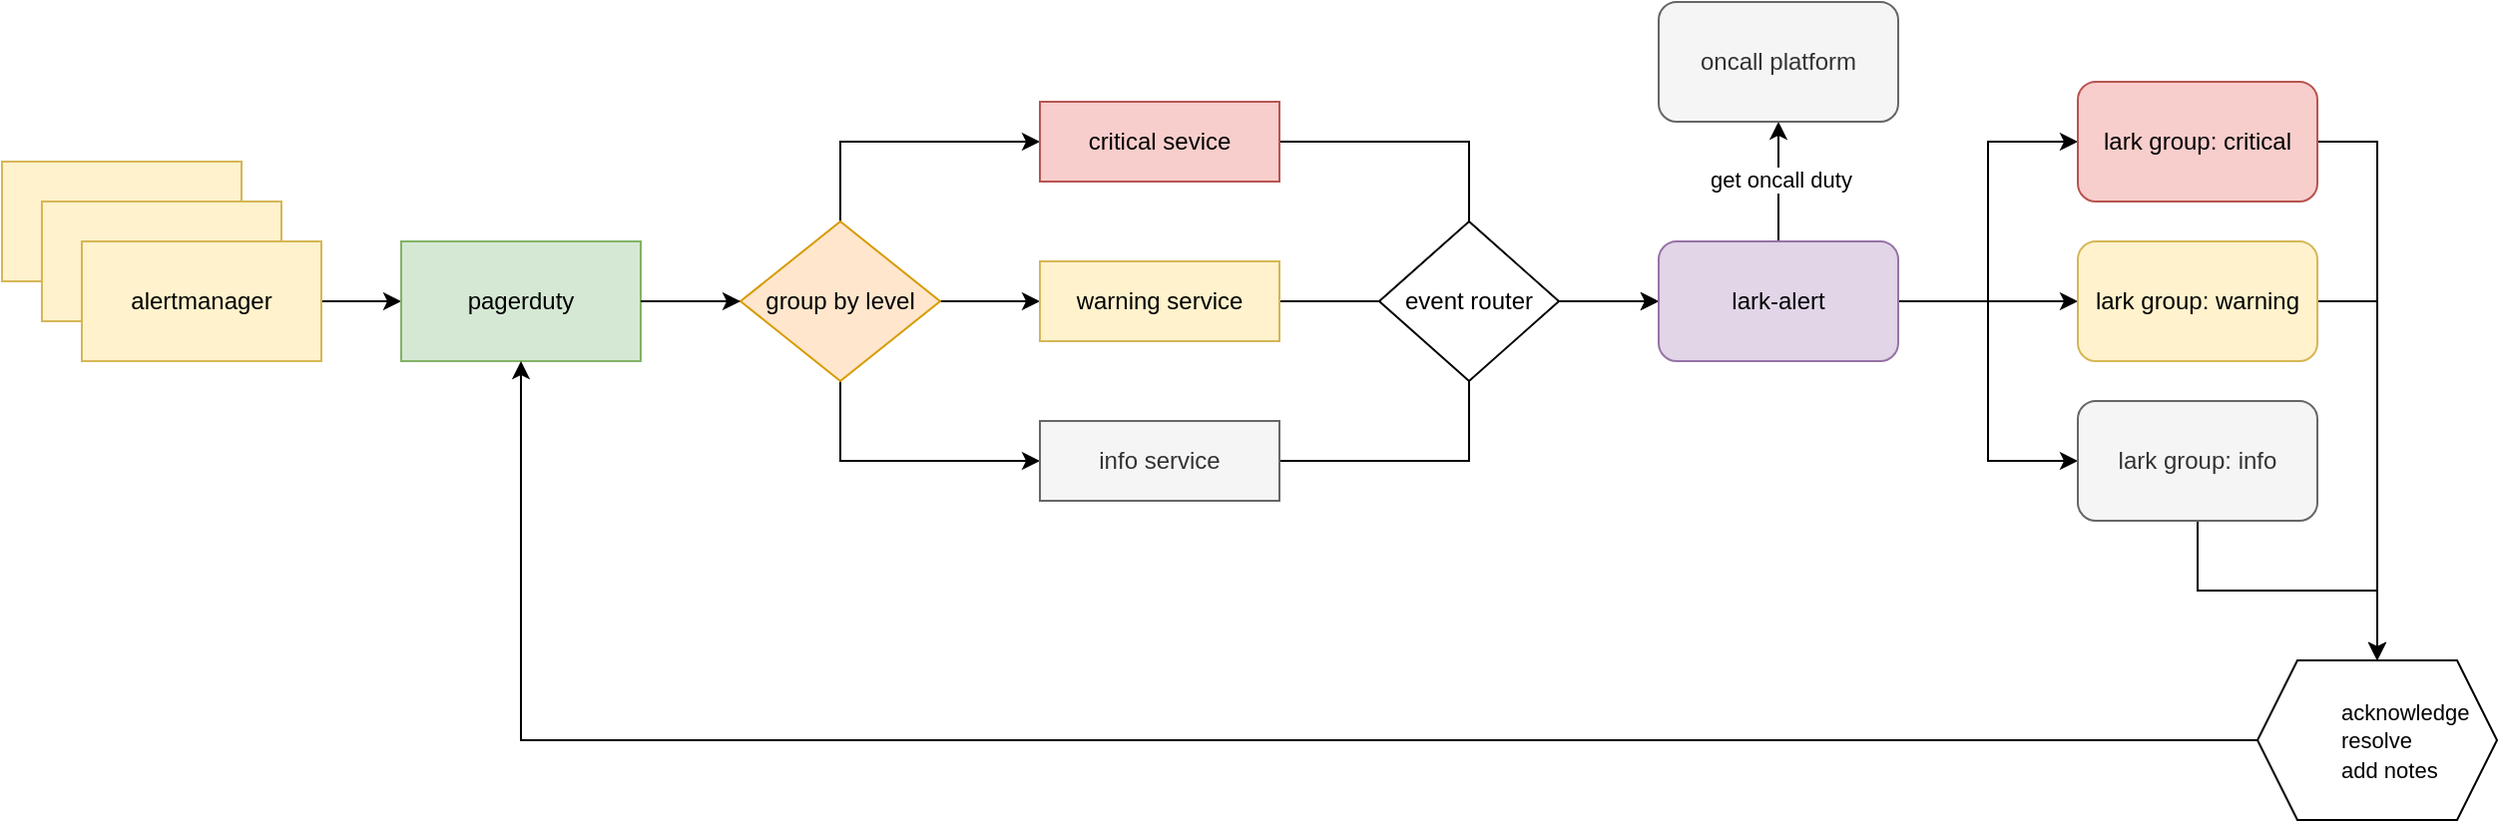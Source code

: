 <mxfile version="28.0.4">
  <diagram name="第 1 页" id="VQDk1vvM40j0v2kVuaYz">
    <mxGraphModel dx="1010" dy="604" grid="1" gridSize="10" guides="1" tooltips="1" connect="1" arrows="1" fold="1" page="1" pageScale="1" pageWidth="827" pageHeight="1169" math="0" shadow="0">
      <root>
        <mxCell id="0" />
        <mxCell id="1" parent="0" />
        <mxCell id="4x-xsR3X1k9ftor-vq2M-2" value="alertmanager" style="rounded=0;whiteSpace=wrap;html=1;fillColor=#fff2cc;strokeColor=#d6b656;" vertex="1" parent="1">
          <mxGeometry x="80" y="150" width="120" height="60" as="geometry" />
        </mxCell>
        <mxCell id="4x-xsR3X1k9ftor-vq2M-1" value="alertmanager" style="rounded=0;whiteSpace=wrap;html=1;fillColor=#fff2cc;strokeColor=#d6b656;" vertex="1" parent="1">
          <mxGeometry x="100" y="170" width="120" height="60" as="geometry" />
        </mxCell>
        <mxCell id="lTrKnI5nVqYfdjq5YUVG-3" value="" style="edgeStyle=orthogonalEdgeStyle;rounded=0;orthogonalLoop=1;jettySize=auto;html=1;" parent="1" source="lTrKnI5nVqYfdjq5YUVG-1" target="lTrKnI5nVqYfdjq5YUVG-2" edge="1">
          <mxGeometry relative="1" as="geometry" />
        </mxCell>
        <mxCell id="lTrKnI5nVqYfdjq5YUVG-1" value="alertmanager" style="rounded=0;whiteSpace=wrap;html=1;fillColor=#fff2cc;strokeColor=#d6b656;" parent="1" vertex="1">
          <mxGeometry x="120" y="190" width="120" height="60" as="geometry" />
        </mxCell>
        <mxCell id="lTrKnI5nVqYfdjq5YUVG-11" style="edgeStyle=orthogonalEdgeStyle;rounded=0;orthogonalLoop=1;jettySize=auto;html=1;entryX=0;entryY=0.5;entryDx=0;entryDy=0;" parent="1" source="lTrKnI5nVqYfdjq5YUVG-2" target="lTrKnI5nVqYfdjq5YUVG-9" edge="1">
          <mxGeometry relative="1" as="geometry" />
        </mxCell>
        <mxCell id="lTrKnI5nVqYfdjq5YUVG-12" style="edgeStyle=orthogonalEdgeStyle;rounded=0;orthogonalLoop=1;jettySize=auto;html=1;entryX=0;entryY=0.5;entryDx=0;entryDy=0;" parent="1" source="lTrKnI5nVqYfdjq5YUVG-17" target="lTrKnI5nVqYfdjq5YUVG-7" edge="1">
          <mxGeometry relative="1" as="geometry" />
        </mxCell>
        <mxCell id="lTrKnI5nVqYfdjq5YUVG-13" style="edgeStyle=orthogonalEdgeStyle;rounded=0;orthogonalLoop=1;jettySize=auto;html=1;entryX=0;entryY=0.5;entryDx=0;entryDy=0;" parent="1" source="lTrKnI5nVqYfdjq5YUVG-2" target="lTrKnI5nVqYfdjq5YUVG-10" edge="1">
          <mxGeometry relative="1" as="geometry" />
        </mxCell>
        <mxCell id="lTrKnI5nVqYfdjq5YUVG-2" value="pagerduty" style="whiteSpace=wrap;html=1;rounded=0;fillColor=#d5e8d4;strokeColor=#82b366;" parent="1" vertex="1">
          <mxGeometry x="280" y="190" width="120" height="60" as="geometry" />
        </mxCell>
        <mxCell id="lTrKnI5nVqYfdjq5YUVG-21" style="edgeStyle=orthogonalEdgeStyle;rounded=0;orthogonalLoop=1;jettySize=auto;html=1;" parent="1" source="lTrKnI5nVqYfdjq5YUVG-7" edge="1">
          <mxGeometry relative="1" as="geometry">
            <mxPoint x="840" y="220" as="targetPoint" />
          </mxGeometry>
        </mxCell>
        <mxCell id="lTrKnI5nVqYfdjq5YUVG-7" value="warning service" style="whiteSpace=wrap;html=1;rounded=0;fillColor=#fff2cc;strokeColor=#d6b656;" parent="1" vertex="1">
          <mxGeometry x="600" y="200" width="120" height="40" as="geometry" />
        </mxCell>
        <mxCell id="lTrKnI5nVqYfdjq5YUVG-20" style="edgeStyle=orthogonalEdgeStyle;rounded=0;orthogonalLoop=1;jettySize=auto;html=1;entryX=0;entryY=0.5;entryDx=0;entryDy=0;" parent="1" source="lTrKnI5nVqYfdjq5YUVG-9" target="lTrKnI5nVqYfdjq5YUVG-19" edge="1">
          <mxGeometry relative="1" as="geometry" />
        </mxCell>
        <mxCell id="lTrKnI5nVqYfdjq5YUVG-9" value="critical sevice" style="whiteSpace=wrap;html=1;rounded=0;fillColor=#f8cecc;strokeColor=#b85450;" parent="1" vertex="1">
          <mxGeometry x="600" y="120" width="120" height="40" as="geometry" />
        </mxCell>
        <mxCell id="lTrKnI5nVqYfdjq5YUVG-22" style="edgeStyle=orthogonalEdgeStyle;rounded=0;orthogonalLoop=1;jettySize=auto;html=1;entryX=0;entryY=0.5;entryDx=0;entryDy=0;" parent="1" source="lTrKnI5nVqYfdjq5YUVG-10" target="lTrKnI5nVqYfdjq5YUVG-19" edge="1">
          <mxGeometry relative="1" as="geometry" />
        </mxCell>
        <mxCell id="lTrKnI5nVqYfdjq5YUVG-10" value="info service" style="whiteSpace=wrap;html=1;rounded=0;fillColor=#f5f5f5;fontColor=#333333;strokeColor=#666666;" parent="1" vertex="1">
          <mxGeometry x="600" y="280" width="120" height="40" as="geometry" />
        </mxCell>
        <mxCell id="lTrKnI5nVqYfdjq5YUVG-18" value="" style="edgeStyle=orthogonalEdgeStyle;rounded=0;orthogonalLoop=1;jettySize=auto;html=1;entryX=0;entryY=0.5;entryDx=0;entryDy=0;" parent="1" source="lTrKnI5nVqYfdjq5YUVG-2" target="lTrKnI5nVqYfdjq5YUVG-17" edge="1">
          <mxGeometry relative="1" as="geometry">
            <mxPoint x="400" y="220" as="sourcePoint" />
            <mxPoint x="600" y="220" as="targetPoint" />
          </mxGeometry>
        </mxCell>
        <mxCell id="lTrKnI5nVqYfdjq5YUVG-17" value="group by level" style="rhombus;whiteSpace=wrap;html=1;fillColor=#ffe6cc;strokeColor=#d79b00;" parent="1" vertex="1">
          <mxGeometry x="450" y="180" width="100" height="80" as="geometry" />
        </mxCell>
        <mxCell id="lTrKnI5nVqYfdjq5YUVG-26" style="edgeStyle=orthogonalEdgeStyle;rounded=0;orthogonalLoop=1;jettySize=auto;html=1;entryX=0;entryY=0.5;entryDx=0;entryDy=0;" parent="1" source="lTrKnI5nVqYfdjq5YUVG-19" target="lTrKnI5nVqYfdjq5YUVG-24" edge="1">
          <mxGeometry relative="1" as="geometry" />
        </mxCell>
        <mxCell id="lTrKnI5nVqYfdjq5YUVG-29" style="edgeStyle=orthogonalEdgeStyle;rounded=0;orthogonalLoop=1;jettySize=auto;html=1;entryX=0;entryY=0.5;entryDx=0;entryDy=0;" parent="1" source="lTrKnI5nVqYfdjq5YUVG-19" target="lTrKnI5nVqYfdjq5YUVG-27" edge="1">
          <mxGeometry relative="1" as="geometry" />
        </mxCell>
        <mxCell id="lTrKnI5nVqYfdjq5YUVG-30" style="edgeStyle=orthogonalEdgeStyle;rounded=0;orthogonalLoop=1;jettySize=auto;html=1;entryX=0;entryY=0.5;entryDx=0;entryDy=0;" parent="1" source="lTrKnI5nVqYfdjq5YUVG-19" target="lTrKnI5nVqYfdjq5YUVG-28" edge="1">
          <mxGeometry relative="1" as="geometry" />
        </mxCell>
        <mxCell id="lTrKnI5nVqYfdjq5YUVG-34" value="" style="edgeStyle=orthogonalEdgeStyle;rounded=0;orthogonalLoop=1;jettySize=auto;html=1;" parent="1" source="lTrKnI5nVqYfdjq5YUVG-19" target="lTrKnI5nVqYfdjq5YUVG-33" edge="1">
          <mxGeometry relative="1" as="geometry" />
        </mxCell>
        <mxCell id="lTrKnI5nVqYfdjq5YUVG-35" value="get oncall duty" style="edgeLabel;html=1;align=center;verticalAlign=middle;resizable=0;points=[];" parent="lTrKnI5nVqYfdjq5YUVG-34" vertex="1" connectable="0">
          <mxGeometry x="0.038" y="-1" relative="1" as="geometry">
            <mxPoint as="offset" />
          </mxGeometry>
        </mxCell>
        <mxCell id="lTrKnI5nVqYfdjq5YUVG-19" value="lark-alert" style="rounded=1;whiteSpace=wrap;html=1;fillColor=#e1d5e7;strokeColor=#9673a6;" parent="1" vertex="1">
          <mxGeometry x="910" y="190" width="120" height="60" as="geometry" />
        </mxCell>
        <mxCell id="lTrKnI5nVqYfdjq5YUVG-23" value="event router" style="rhombus;whiteSpace=wrap;html=1;" parent="1" vertex="1">
          <mxGeometry x="770" y="180" width="90" height="80" as="geometry" />
        </mxCell>
        <mxCell id="lTrKnI5nVqYfdjq5YUVG-53" style="edgeStyle=orthogonalEdgeStyle;rounded=0;orthogonalLoop=1;jettySize=auto;html=1;entryX=0.5;entryY=0;entryDx=0;entryDy=0;" parent="1" source="lTrKnI5nVqYfdjq5YUVG-24" target="lTrKnI5nVqYfdjq5YUVG-42" edge="1">
          <mxGeometry relative="1" as="geometry">
            <Array as="points">
              <mxPoint x="1270" y="140" />
            </Array>
          </mxGeometry>
        </mxCell>
        <mxCell id="lTrKnI5nVqYfdjq5YUVG-24" value="lark group: critical" style="whiteSpace=wrap;html=1;rounded=1;fillColor=#f8cecc;strokeColor=#b85450;" parent="1" vertex="1">
          <mxGeometry x="1120" y="110" width="120" height="60" as="geometry" />
        </mxCell>
        <mxCell id="lTrKnI5nVqYfdjq5YUVG-52" style="edgeStyle=orthogonalEdgeStyle;rounded=0;orthogonalLoop=1;jettySize=auto;html=1;entryX=0.5;entryY=0;entryDx=0;entryDy=0;" parent="1" source="lTrKnI5nVqYfdjq5YUVG-27" target="lTrKnI5nVqYfdjq5YUVG-42" edge="1">
          <mxGeometry relative="1" as="geometry">
            <Array as="points">
              <mxPoint x="1270" y="220" />
            </Array>
          </mxGeometry>
        </mxCell>
        <mxCell id="lTrKnI5nVqYfdjq5YUVG-27" value="lark group: warning" style="whiteSpace=wrap;html=1;rounded=1;fillColor=#fff2cc;strokeColor=#d6b656;" parent="1" vertex="1">
          <mxGeometry x="1120" y="190" width="120" height="60" as="geometry" />
        </mxCell>
        <mxCell id="lTrKnI5nVqYfdjq5YUVG-51" style="edgeStyle=orthogonalEdgeStyle;rounded=0;orthogonalLoop=1;jettySize=auto;html=1;" parent="1" source="lTrKnI5nVqYfdjq5YUVG-28" target="lTrKnI5nVqYfdjq5YUVG-42" edge="1">
          <mxGeometry relative="1" as="geometry" />
        </mxCell>
        <mxCell id="lTrKnI5nVqYfdjq5YUVG-28" value="lark group: info" style="whiteSpace=wrap;html=1;rounded=1;fillColor=#f5f5f5;fontColor=#333333;strokeColor=#666666;" parent="1" vertex="1">
          <mxGeometry x="1120" y="270" width="120" height="60" as="geometry" />
        </mxCell>
        <mxCell id="lTrKnI5nVqYfdjq5YUVG-33" value="oncall platform" style="rounded=1;whiteSpace=wrap;html=1;fillColor=#f5f5f5;strokeColor=#666666;fontColor=#333333;" parent="1" vertex="1">
          <mxGeometry x="910" y="70" width="120" height="60" as="geometry" />
        </mxCell>
        <mxCell id="lTrKnI5nVqYfdjq5YUVG-50" style="edgeStyle=orthogonalEdgeStyle;rounded=0;orthogonalLoop=1;jettySize=auto;html=1;" parent="1" source="lTrKnI5nVqYfdjq5YUVG-42" target="lTrKnI5nVqYfdjq5YUVG-2" edge="1">
          <mxGeometry relative="1" as="geometry" />
        </mxCell>
        <mxCell id="lTrKnI5nVqYfdjq5YUVG-42" value="&lt;blockquote style=&quot;margin: 0 0 0 40px; border: none; padding: 0px;&quot;&gt;&lt;span style=&quot;font-size: 11px; text-wrap-mode: nowrap; background-color: transparent; color: light-dark(rgb(0, 0, 0), rgb(255, 255, 255));&quot;&gt;acknowledge&lt;br&gt;&lt;/span&gt;&lt;span style=&quot;font-size: 11px; text-wrap-mode: nowrap; background-color: transparent; color: light-dark(rgb(0, 0, 0), rgb(255, 255, 255));&quot;&gt;resolve&lt;br&gt;&lt;/span&gt;&lt;span style=&quot;font-size: 11px; text-wrap-mode: nowrap; background-color: transparent; color: light-dark(rgb(0, 0, 0), rgb(255, 255, 255));&quot;&gt;add notes&lt;/span&gt;&lt;/blockquote&gt;" style="shape=hexagon;perimeter=hexagonPerimeter2;whiteSpace=wrap;html=1;fixedSize=1;align=left;" parent="1" vertex="1">
          <mxGeometry x="1210" y="400" width="120" height="80" as="geometry" />
        </mxCell>
      </root>
    </mxGraphModel>
  </diagram>
</mxfile>
